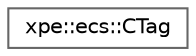 digraph "Graphical Class Hierarchy"
{
 // LATEX_PDF_SIZE
  bgcolor="transparent";
  edge [fontname=Helvetica,fontsize=10,labelfontname=Helvetica,labelfontsize=10];
  node [fontname=Helvetica,fontsize=10,shape=box,height=0.2,width=0.4];
  rankdir="LR";
  Node0 [id="Node000000",label="xpe::ecs::CTag",height=0.2,width=0.4,color="grey40", fillcolor="white", style="filled",URL="$structxpe_1_1ecs_1_1_c_tag.html",tooltip=" "];
}
